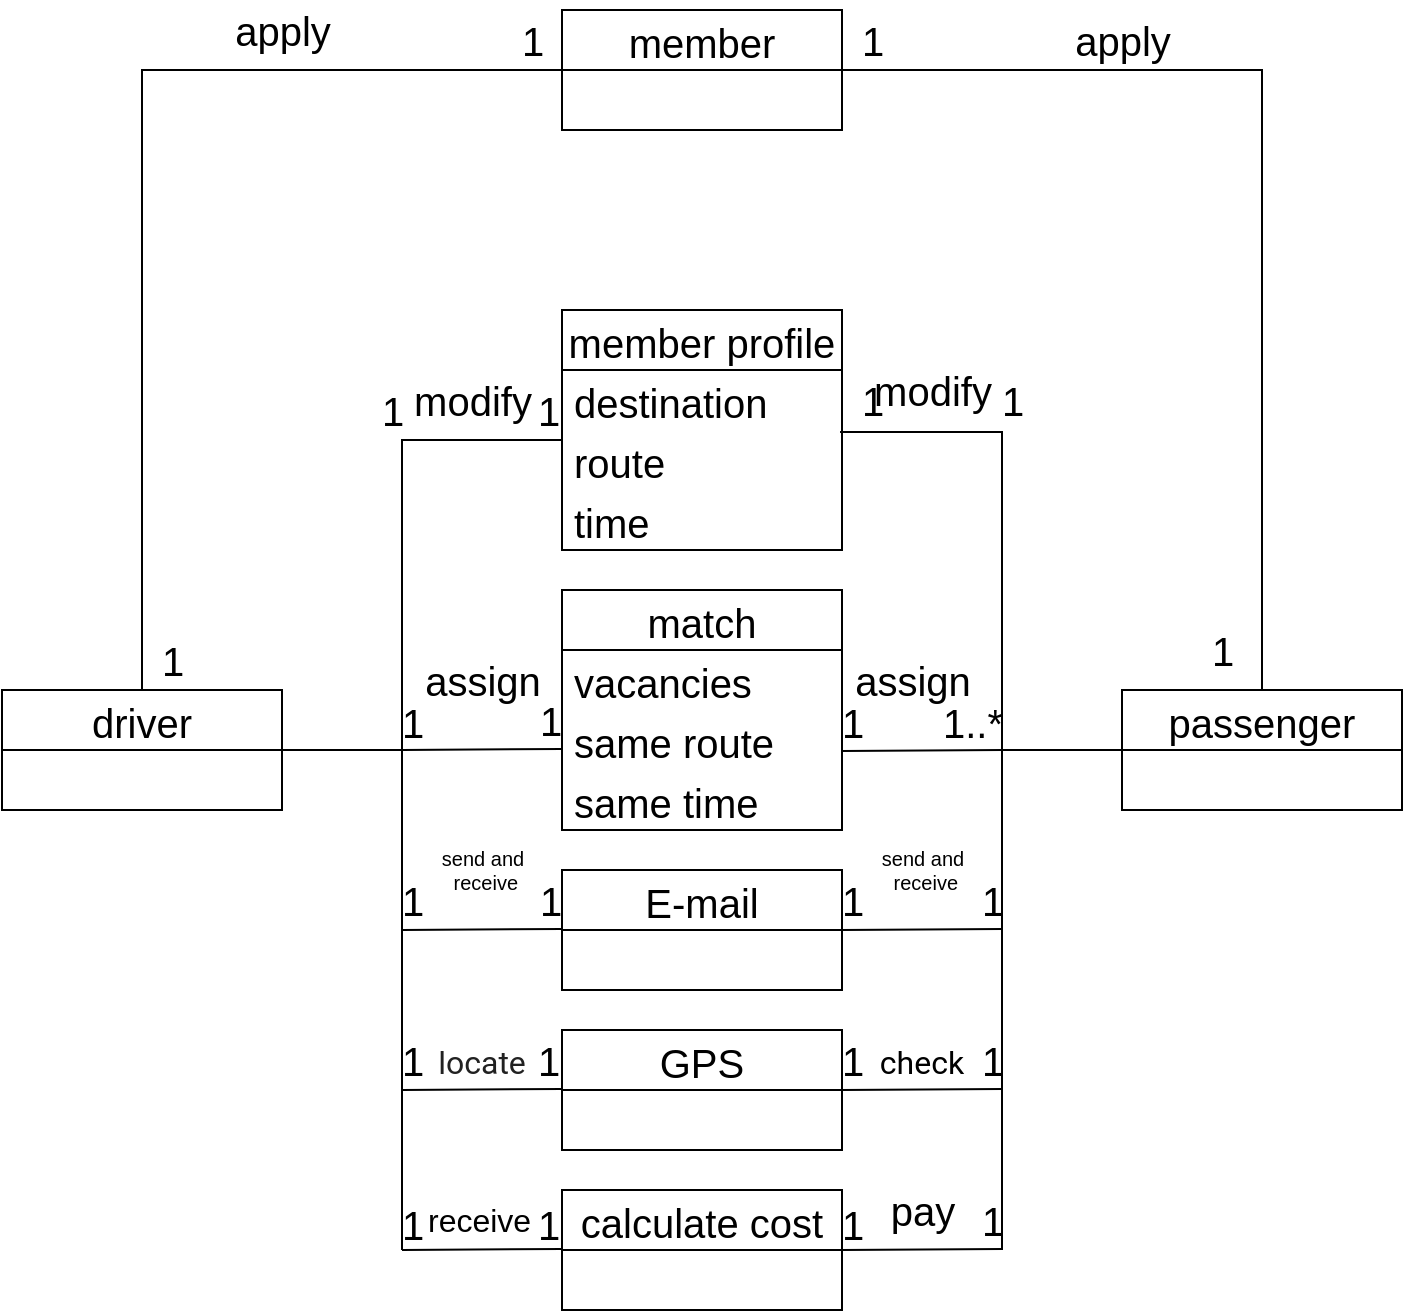 <mxfile version="18.0.6" type="device"><diagram id="4w9VsvgNRBpLZ9Vrv5Sk" name="作業"><mxGraphModel dx="711" dy="610" grid="1" gridSize="10" guides="1" tooltips="1" connect="1" arrows="1" fold="1" page="1" pageScale="1" pageWidth="827" pageHeight="1169" math="0" shadow="0"><root><mxCell id="gzULPtIPlF57TzexlcSB-0"/><mxCell id="gzULPtIPlF57TzexlcSB-1" parent="gzULPtIPlF57TzexlcSB-0"/><mxCell id="J-qerTg82WemNmqLbFfI-0" value="member" style="swimlane;fontStyle=0;childLayout=stackLayout;horizontal=1;startSize=30;horizontalStack=0;resizeParent=1;resizeParentMax=0;resizeLast=0;collapsible=1;marginBottom=0;fontSize=20;" vertex="1" parent="gzULPtIPlF57TzexlcSB-1"><mxGeometry x="370" y="110" width="140" height="60" as="geometry"><mxRectangle x="290" y="310" width="70" height="30" as="alternateBounds"/></mxGeometry></mxCell><mxCell id="J-qerTg82WemNmqLbFfI-1" value="passenger" style="swimlane;fontStyle=0;childLayout=stackLayout;horizontal=1;startSize=30;horizontalStack=0;resizeParent=1;resizeParentMax=0;resizeLast=0;collapsible=1;marginBottom=0;fontSize=20;" vertex="1" parent="gzULPtIPlF57TzexlcSB-1"><mxGeometry x="650" y="450" width="140" height="60" as="geometry"><mxRectangle x="290" y="310" width="70" height="30" as="alternateBounds"/></mxGeometry></mxCell><mxCell id="J-qerTg82WemNmqLbFfI-2" value="driver" style="swimlane;fontStyle=0;childLayout=stackLayout;horizontal=1;startSize=30;horizontalStack=0;resizeParent=1;resizeParentMax=0;resizeLast=0;collapsible=1;marginBottom=0;fontSize=20;" vertex="1" parent="gzULPtIPlF57TzexlcSB-1"><mxGeometry x="90" y="450" width="140" height="60" as="geometry"><mxRectangle x="290" y="310" width="70" height="30" as="alternateBounds"/></mxGeometry></mxCell><mxCell id="J-qerTg82WemNmqLbFfI-3" value="GPS" style="swimlane;fontStyle=0;childLayout=stackLayout;horizontal=1;startSize=30;horizontalStack=0;resizeParent=1;resizeParentMax=0;resizeLast=0;collapsible=1;marginBottom=0;fontSize=20;" vertex="1" parent="gzULPtIPlF57TzexlcSB-1"><mxGeometry x="370" y="620" width="140" height="60" as="geometry"/></mxCell><mxCell id="J-qerTg82WemNmqLbFfI-4" value="E-mail" style="swimlane;fontStyle=0;childLayout=stackLayout;horizontal=1;startSize=30;horizontalStack=0;resizeParent=1;resizeParentMax=0;resizeLast=0;collapsible=1;marginBottom=0;fontSize=20;" vertex="1" parent="gzULPtIPlF57TzexlcSB-1"><mxGeometry x="370" y="540" width="140" height="60" as="geometry"/></mxCell><mxCell id="J-qerTg82WemNmqLbFfI-5" value="calculate cost" style="swimlane;fontStyle=0;childLayout=stackLayout;horizontal=1;startSize=30;horizontalStack=0;resizeParent=1;resizeParentMax=0;resizeLast=0;collapsible=1;marginBottom=0;fontSize=20;" vertex="1" parent="gzULPtIPlF57TzexlcSB-1"><mxGeometry x="370" y="700" width="140" height="60" as="geometry"/></mxCell><mxCell id="J-qerTg82WemNmqLbFfI-6" value="member profile" style="swimlane;fontStyle=0;childLayout=stackLayout;horizontal=1;startSize=30;horizontalStack=0;resizeParent=1;resizeParentMax=0;resizeLast=0;collapsible=1;marginBottom=0;fontSize=20;" vertex="1" parent="gzULPtIPlF57TzexlcSB-1"><mxGeometry x="370" y="260" width="140" height="120" as="geometry"/></mxCell><mxCell id="J-qerTg82WemNmqLbFfI-7" value="destination" style="text;strokeColor=none;fillColor=none;align=left;verticalAlign=middle;spacingLeft=4;spacingRight=4;overflow=hidden;points=[[0,0.5],[1,0.5]];portConstraint=eastwest;rotatable=0;fontSize=20;" vertex="1" parent="J-qerTg82WemNmqLbFfI-6"><mxGeometry y="30" width="140" height="30" as="geometry"/></mxCell><mxCell id="J-qerTg82WemNmqLbFfI-8" value="route" style="text;strokeColor=none;fillColor=none;align=left;verticalAlign=middle;spacingLeft=4;spacingRight=4;overflow=hidden;points=[[0,0.5],[1,0.5]];portConstraint=eastwest;rotatable=0;fontSize=20;" vertex="1" parent="J-qerTg82WemNmqLbFfI-6"><mxGeometry y="60" width="140" height="30" as="geometry"/></mxCell><mxCell id="J-qerTg82WemNmqLbFfI-9" value="time" style="text;strokeColor=none;fillColor=none;align=left;verticalAlign=middle;spacingLeft=4;spacingRight=4;overflow=hidden;points=[[0,0.5],[1,0.5]];portConstraint=eastwest;rotatable=0;fontSize=20;" vertex="1" parent="J-qerTg82WemNmqLbFfI-6"><mxGeometry y="90" width="140" height="30" as="geometry"/></mxCell><mxCell id="J-qerTg82WemNmqLbFfI-10" value="match" style="swimlane;fontStyle=0;childLayout=stackLayout;horizontal=1;startSize=30;horizontalStack=0;resizeParent=1;resizeParentMax=0;resizeLast=0;collapsible=1;marginBottom=0;fontSize=20;" vertex="1" parent="gzULPtIPlF57TzexlcSB-1"><mxGeometry x="370" y="400" width="140" height="120" as="geometry"/></mxCell><mxCell id="J-qerTg82WemNmqLbFfI-11" value="vacancies" style="text;strokeColor=none;fillColor=none;align=left;verticalAlign=middle;spacingLeft=4;spacingRight=4;overflow=hidden;points=[[0,0.5],[1,0.5]];portConstraint=eastwest;rotatable=0;fontSize=20;" vertex="1" parent="J-qerTg82WemNmqLbFfI-10"><mxGeometry y="30" width="140" height="30" as="geometry"/></mxCell><mxCell id="J-qerTg82WemNmqLbFfI-12" value="same route" style="text;strokeColor=none;fillColor=none;align=left;verticalAlign=middle;spacingLeft=4;spacingRight=4;overflow=hidden;points=[[0,0.5],[1,0.5]];portConstraint=eastwest;rotatable=0;fontSize=20;" vertex="1" parent="J-qerTg82WemNmqLbFfI-10"><mxGeometry y="60" width="140" height="30" as="geometry"/></mxCell><mxCell id="J-qerTg82WemNmqLbFfI-13" value="same time" style="text;strokeColor=none;fillColor=none;align=left;verticalAlign=middle;spacingLeft=4;spacingRight=4;overflow=hidden;points=[[0,0.5],[1,0.5]];portConstraint=eastwest;rotatable=0;fontSize=20;" vertex="1" parent="J-qerTg82WemNmqLbFfI-10"><mxGeometry y="90" width="140" height="30" as="geometry"/></mxCell><mxCell id="J-qerTg82WemNmqLbFfI-14" value="" style="endArrow=none;html=1;rounded=0;fontSize=20;entryX=0;entryY=0.5;entryDx=0;entryDy=0;exitX=0.5;exitY=0;exitDx=0;exitDy=0;" edge="1" parent="gzULPtIPlF57TzexlcSB-1" source="J-qerTg82WemNmqLbFfI-2" target="J-qerTg82WemNmqLbFfI-0"><mxGeometry width="50" height="50" relative="1" as="geometry"><mxPoint x="430" y="300" as="sourcePoint"/><mxPoint x="480" y="250" as="targetPoint"/><Array as="points"><mxPoint x="160" y="140"/></Array></mxGeometry></mxCell><mxCell id="J-qerTg82WemNmqLbFfI-15" value="" style="endArrow=none;html=1;rounded=0;fontSize=20;entryX=1;entryY=0.5;entryDx=0;entryDy=0;exitX=0.5;exitY=0;exitDx=0;exitDy=0;" edge="1" parent="gzULPtIPlF57TzexlcSB-1" source="J-qerTg82WemNmqLbFfI-1" target="J-qerTg82WemNmqLbFfI-0"><mxGeometry width="50" height="50" relative="1" as="geometry"><mxPoint x="170" y="460" as="sourcePoint"/><mxPoint x="380" y="150" as="targetPoint"/><Array as="points"><mxPoint x="720" y="140"/></Array></mxGeometry></mxCell><mxCell id="J-qerTg82WemNmqLbFfI-16" value="apply" style="text;html=1;align=center;verticalAlign=middle;resizable=0;points=[];autosize=1;strokeColor=none;fillColor=none;fontSize=20;" vertex="1" parent="gzULPtIPlF57TzexlcSB-1"><mxGeometry x="620" y="110" width="60" height="30" as="geometry"/></mxCell><mxCell id="J-qerTg82WemNmqLbFfI-17" value="1" style="text;html=1;align=center;verticalAlign=middle;resizable=0;points=[];autosize=1;strokeColor=none;fillColor=none;fontSize=20;" vertex="1" parent="gzULPtIPlF57TzexlcSB-1"><mxGeometry x="510" y="110" width="30" height="30" as="geometry"/></mxCell><mxCell id="J-qerTg82WemNmqLbFfI-18" value="1" style="text;html=1;align=center;verticalAlign=middle;resizable=0;points=[];autosize=1;strokeColor=none;fillColor=none;fontSize=20;" vertex="1" parent="gzULPtIPlF57TzexlcSB-1"><mxGeometry x="685" y="415" width="30" height="30" as="geometry"/></mxCell><mxCell id="J-qerTg82WemNmqLbFfI-19" value="1" style="text;html=1;align=center;verticalAlign=middle;resizable=0;points=[];autosize=1;strokeColor=none;fillColor=none;fontSize=20;" vertex="1" parent="gzULPtIPlF57TzexlcSB-1"><mxGeometry x="340" y="110" width="30" height="30" as="geometry"/></mxCell><mxCell id="J-qerTg82WemNmqLbFfI-20" value="apply" style="text;html=1;align=center;verticalAlign=middle;resizable=0;points=[];autosize=1;strokeColor=none;fillColor=none;fontSize=20;" vertex="1" parent="gzULPtIPlF57TzexlcSB-1"><mxGeometry x="200" y="105" width="60" height="30" as="geometry"/></mxCell><mxCell id="J-qerTg82WemNmqLbFfI-21" value="1" style="text;html=1;align=center;verticalAlign=middle;resizable=0;points=[];autosize=1;strokeColor=none;fillColor=none;fontSize=20;" vertex="1" parent="gzULPtIPlF57TzexlcSB-1"><mxGeometry x="160" y="420" width="30" height="30" as="geometry"/></mxCell><mxCell id="J-qerTg82WemNmqLbFfI-22" value="" style="endArrow=none;html=1;rounded=0;fontSize=20;exitX=1;exitY=0.5;exitDx=0;exitDy=0;entryX=0;entryY=1.167;entryDx=0;entryDy=0;entryPerimeter=0;" edge="1" parent="gzULPtIPlF57TzexlcSB-1" source="J-qerTg82WemNmqLbFfI-2" target="J-qerTg82WemNmqLbFfI-7"><mxGeometry width="50" height="50" relative="1" as="geometry"><mxPoint x="430" y="400" as="sourcePoint"/><mxPoint x="480" y="350" as="targetPoint"/><Array as="points"><mxPoint x="290" y="480"/><mxPoint x="290" y="325"/></Array></mxGeometry></mxCell><mxCell id="J-qerTg82WemNmqLbFfI-23" value="" style="endArrow=none;html=1;rounded=0;fontSize=20;exitX=0;exitY=0.5;exitDx=0;exitDy=0;entryX=0.993;entryY=0.033;entryDx=0;entryDy=0;entryPerimeter=0;" edge="1" parent="gzULPtIPlF57TzexlcSB-1" source="J-qerTg82WemNmqLbFfI-1" target="J-qerTg82WemNmqLbFfI-8"><mxGeometry width="50" height="50" relative="1" as="geometry"><mxPoint x="640" y="480" as="sourcePoint"/><mxPoint x="480" y="440" as="targetPoint"/><Array as="points"><mxPoint x="590" y="480"/><mxPoint x="590" y="321"/></Array></mxGeometry></mxCell><mxCell id="J-qerTg82WemNmqLbFfI-24" value="" style="endArrow=none;html=1;rounded=0;fontSize=20;" edge="1" parent="gzULPtIPlF57TzexlcSB-1"><mxGeometry width="50" height="50" relative="1" as="geometry"><mxPoint x="370" y="479.5" as="sourcePoint"/><mxPoint x="290" y="480" as="targetPoint"/></mxGeometry></mxCell><mxCell id="J-qerTg82WemNmqLbFfI-25" value="" style="endArrow=none;html=1;rounded=0;fontSize=20;" edge="1" parent="gzULPtIPlF57TzexlcSB-1"><mxGeometry width="50" height="50" relative="1" as="geometry"><mxPoint x="590" y="480" as="sourcePoint"/><mxPoint x="510" y="480.5" as="targetPoint"/></mxGeometry></mxCell><mxCell id="J-qerTg82WemNmqLbFfI-26" value="" style="endArrow=none;html=1;rounded=0;fontSize=20;" edge="1" parent="gzULPtIPlF57TzexlcSB-1"><mxGeometry width="50" height="50" relative="1" as="geometry"><mxPoint x="290" y="730" as="sourcePoint"/><mxPoint x="290" y="480" as="targetPoint"/><Array as="points"/></mxGeometry></mxCell><mxCell id="J-qerTg82WemNmqLbFfI-27" value="" style="endArrow=none;html=1;rounded=0;fontSize=20;" edge="1" parent="gzULPtIPlF57TzexlcSB-1"><mxGeometry width="50" height="50" relative="1" as="geometry"><mxPoint x="370" y="569.5" as="sourcePoint"/><mxPoint x="290" y="570" as="targetPoint"/></mxGeometry></mxCell><mxCell id="J-qerTg82WemNmqLbFfI-28" value="" style="endArrow=none;html=1;rounded=0;fontSize=20;" edge="1" parent="gzULPtIPlF57TzexlcSB-1"><mxGeometry width="50" height="50" relative="1" as="geometry"><mxPoint x="370" y="649.5" as="sourcePoint"/><mxPoint x="290" y="650" as="targetPoint"/></mxGeometry></mxCell><mxCell id="J-qerTg82WemNmqLbFfI-29" value="" style="endArrow=none;html=1;rounded=0;fontSize=20;" edge="1" parent="gzULPtIPlF57TzexlcSB-1"><mxGeometry width="50" height="50" relative="1" as="geometry"><mxPoint x="370" y="729.5" as="sourcePoint"/><mxPoint x="290" y="730" as="targetPoint"/></mxGeometry></mxCell><mxCell id="J-qerTg82WemNmqLbFfI-30" value="" style="endArrow=none;html=1;rounded=0;fontSize=20;" edge="1" parent="gzULPtIPlF57TzexlcSB-1"><mxGeometry width="50" height="50" relative="1" as="geometry"><mxPoint x="590" y="730" as="sourcePoint"/><mxPoint x="590" y="480" as="targetPoint"/><Array as="points"/></mxGeometry></mxCell><mxCell id="J-qerTg82WemNmqLbFfI-31" value="" style="endArrow=none;html=1;rounded=0;fontSize=20;" edge="1" parent="gzULPtIPlF57TzexlcSB-1"><mxGeometry width="50" height="50" relative="1" as="geometry"><mxPoint x="590" y="569.5" as="sourcePoint"/><mxPoint x="510" y="570" as="targetPoint"/></mxGeometry></mxCell><mxCell id="J-qerTg82WemNmqLbFfI-32" value="" style="endArrow=none;html=1;rounded=0;fontSize=20;" edge="1" parent="gzULPtIPlF57TzexlcSB-1"><mxGeometry width="50" height="50" relative="1" as="geometry"><mxPoint x="590" y="649.5" as="sourcePoint"/><mxPoint x="510" y="650" as="targetPoint"/></mxGeometry></mxCell><mxCell id="J-qerTg82WemNmqLbFfI-33" value="" style="endArrow=none;html=1;rounded=0;fontSize=20;" edge="1" parent="gzULPtIPlF57TzexlcSB-1"><mxGeometry width="50" height="50" relative="1" as="geometry"><mxPoint x="590" y="729.5" as="sourcePoint"/><mxPoint x="510" y="730" as="targetPoint"/></mxGeometry></mxCell><mxCell id="J-qerTg82WemNmqLbFfI-34" value="modify" style="text;html=1;align=center;verticalAlign=middle;resizable=0;points=[];autosize=1;strokeColor=none;fillColor=none;fontSize=20;" vertex="1" parent="gzULPtIPlF57TzexlcSB-1"><mxGeometry x="290" y="290" width="70" height="30" as="geometry"/></mxCell><mxCell id="J-qerTg82WemNmqLbFfI-35" value="1" style="text;html=1;align=center;verticalAlign=middle;resizable=0;points=[];autosize=1;strokeColor=none;fillColor=none;fontSize=20;" vertex="1" parent="gzULPtIPlF57TzexlcSB-1"><mxGeometry x="348" y="295" width="30" height="30" as="geometry"/></mxCell><mxCell id="J-qerTg82WemNmqLbFfI-36" value="1" style="text;html=1;align=center;verticalAlign=middle;resizable=0;points=[];autosize=1;strokeColor=none;fillColor=none;fontSize=20;" vertex="1" parent="gzULPtIPlF57TzexlcSB-1"><mxGeometry x="270" y="295" width="30" height="30" as="geometry"/></mxCell><mxCell id="J-qerTg82WemNmqLbFfI-37" value="1" style="text;html=1;align=center;verticalAlign=middle;resizable=0;points=[];autosize=1;strokeColor=none;fillColor=none;fontSize=20;" vertex="1" parent="gzULPtIPlF57TzexlcSB-1"><mxGeometry x="510" y="290" width="30" height="30" as="geometry"/></mxCell><mxCell id="J-qerTg82WemNmqLbFfI-38" value="1" style="text;html=1;align=center;verticalAlign=middle;resizable=0;points=[];autosize=1;strokeColor=none;fillColor=none;fontSize=20;" vertex="1" parent="gzULPtIPlF57TzexlcSB-1"><mxGeometry x="580" y="290" width="30" height="30" as="geometry"/></mxCell><mxCell id="J-qerTg82WemNmqLbFfI-39" value="1" style="text;html=1;align=center;verticalAlign=middle;resizable=0;points=[];autosize=1;strokeColor=none;fillColor=none;fontSize=20;" vertex="1" parent="gzULPtIPlF57TzexlcSB-1"><mxGeometry x="500" y="451" width="30" height="30" as="geometry"/></mxCell><mxCell id="J-qerTg82WemNmqLbFfI-40" value="1" style="text;html=1;align=center;verticalAlign=middle;resizable=0;points=[];autosize=1;strokeColor=none;fillColor=none;fontSize=20;" vertex="1" parent="gzULPtIPlF57TzexlcSB-1"><mxGeometry x="349" y="450" width="30" height="30" as="geometry"/></mxCell><mxCell id="J-qerTg82WemNmqLbFfI-41" value="modify" style="text;html=1;align=center;verticalAlign=middle;resizable=0;points=[];autosize=1;strokeColor=none;fillColor=none;fontSize=20;" vertex="1" parent="gzULPtIPlF57TzexlcSB-1"><mxGeometry x="520" y="285" width="70" height="30" as="geometry"/></mxCell><mxCell id="J-qerTg82WemNmqLbFfI-42" value="assign" style="text;html=1;align=center;verticalAlign=middle;resizable=0;points=[];autosize=1;strokeColor=none;fillColor=none;fontSize=20;" vertex="1" parent="gzULPtIPlF57TzexlcSB-1"><mxGeometry x="295" y="430" width="70" height="30" as="geometry"/></mxCell><mxCell id="J-qerTg82WemNmqLbFfI-43" value="1" style="text;html=1;align=center;verticalAlign=middle;resizable=0;points=[];autosize=1;strokeColor=none;fillColor=none;fontSize=20;" vertex="1" parent="gzULPtIPlF57TzexlcSB-1"><mxGeometry x="280" y="451" width="30" height="30" as="geometry"/></mxCell><mxCell id="J-qerTg82WemNmqLbFfI-44" value="1..*" style="text;html=1;align=center;verticalAlign=middle;resizable=0;points=[];autosize=1;strokeColor=none;fillColor=none;fontSize=20;" vertex="1" parent="gzULPtIPlF57TzexlcSB-1"><mxGeometry x="550" y="451" width="50" height="30" as="geometry"/></mxCell><mxCell id="J-qerTg82WemNmqLbFfI-45" value="assign" style="text;html=1;align=center;verticalAlign=middle;resizable=0;points=[];autosize=1;strokeColor=none;fillColor=none;fontSize=20;" vertex="1" parent="gzULPtIPlF57TzexlcSB-1"><mxGeometry x="510" y="430" width="70" height="30" as="geometry"/></mxCell><mxCell id="J-qerTg82WemNmqLbFfI-46" value="send and&lt;br&gt;&amp;nbsp;receive" style="text;html=1;align=center;verticalAlign=middle;resizable=0;points=[];autosize=1;strokeColor=none;fillColor=none;fontSize=10;" vertex="1" parent="gzULPtIPlF57TzexlcSB-1"><mxGeometry x="300" y="525" width="60" height="30" as="geometry"/></mxCell><mxCell id="J-qerTg82WemNmqLbFfI-47" value="send and&lt;br&gt;&amp;nbsp;receive" style="text;html=1;align=center;verticalAlign=middle;resizable=0;points=[];autosize=1;strokeColor=none;fillColor=none;fontSize=10;" vertex="1" parent="gzULPtIPlF57TzexlcSB-1"><mxGeometry x="520" y="525" width="60" height="30" as="geometry"/></mxCell><mxCell id="J-qerTg82WemNmqLbFfI-48" value="1" style="text;html=1;align=center;verticalAlign=middle;resizable=0;points=[];autosize=1;strokeColor=none;fillColor=none;fontSize=20;" vertex="1" parent="gzULPtIPlF57TzexlcSB-1"><mxGeometry x="280" y="540" width="30" height="30" as="geometry"/></mxCell><mxCell id="J-qerTg82WemNmqLbFfI-49" value="1" style="text;html=1;align=center;verticalAlign=middle;resizable=0;points=[];autosize=1;strokeColor=none;fillColor=none;fontSize=20;" vertex="1" parent="gzULPtIPlF57TzexlcSB-1"><mxGeometry x="349" y="540" width="30" height="30" as="geometry"/></mxCell><mxCell id="J-qerTg82WemNmqLbFfI-50" value="1" style="text;html=1;align=center;verticalAlign=middle;resizable=0;points=[];autosize=1;strokeColor=none;fillColor=none;fontSize=20;" vertex="1" parent="gzULPtIPlF57TzexlcSB-1"><mxGeometry x="500" y="540" width="30" height="30" as="geometry"/></mxCell><mxCell id="J-qerTg82WemNmqLbFfI-51" value="1" style="text;html=1;align=center;verticalAlign=middle;resizable=0;points=[];autosize=1;strokeColor=none;fillColor=none;fontSize=20;" vertex="1" parent="gzULPtIPlF57TzexlcSB-1"><mxGeometry x="570" y="540" width="30" height="30" as="geometry"/></mxCell><mxCell id="J-qerTg82WemNmqLbFfI-52" value="&lt;span style=&quot;color: rgba(0, 0, 0, 0.87); font-family: Roboto, RobotoDraft, Helvetica, Arial, sans-serif; font-size: medium; font-style: normal; font-variant-ligatures: normal; font-variant-caps: normal; font-weight: 400; letter-spacing: normal; orphans: 2; text-indent: 0px; text-transform: none; widows: 2; word-spacing: 0px; -webkit-text-stroke-width: 0px; background-color: rgb(255, 255, 255); text-decoration-thickness: initial; text-decoration-style: initial; text-decoration-color: initial; float: none; display: inline !important;&quot;&gt;locate&lt;/span&gt;" style="text;whiteSpace=wrap;html=1;fontSize=10;align=center;" vertex="1" parent="gzULPtIPlF57TzexlcSB-1"><mxGeometry x="295" y="620" width="70" height="30" as="geometry"/></mxCell><mxCell id="J-qerTg82WemNmqLbFfI-53" value="&lt;font size=&quot;3&quot; face=&quot;Roboto, RobotoDraft, Helvetica, Arial, sans-serif&quot;&gt;&lt;span style=&quot;background-color: rgb(255, 255, 255);&quot;&gt;check&lt;/span&gt;&lt;/font&gt;" style="text;whiteSpace=wrap;html=1;fontSize=10;align=center;" vertex="1" parent="gzULPtIPlF57TzexlcSB-1"><mxGeometry x="515" y="620" width="70" height="30" as="geometry"/></mxCell><mxCell id="J-qerTg82WemNmqLbFfI-54" value="&lt;font style=&quot;font-size: 20px;&quot;&gt;pay&lt;/font&gt;" style="text;html=1;align=center;verticalAlign=middle;resizable=0;points=[];autosize=1;strokeColor=none;fillColor=none;fontSize=14;fontColor=#000000;" vertex="1" parent="gzULPtIPlF57TzexlcSB-1"><mxGeometry x="525" y="700" width="50" height="20" as="geometry"/></mxCell><mxCell id="J-qerTg82WemNmqLbFfI-55" value="1" style="text;html=1;align=center;verticalAlign=middle;resizable=0;points=[];autosize=1;strokeColor=none;fillColor=none;fontSize=20;" vertex="1" parent="gzULPtIPlF57TzexlcSB-1"><mxGeometry x="570" y="620" width="30" height="30" as="geometry"/></mxCell><mxCell id="J-qerTg82WemNmqLbFfI-56" value="1" style="text;html=1;align=center;verticalAlign=middle;resizable=0;points=[];autosize=1;strokeColor=none;fillColor=none;fontSize=20;" vertex="1" parent="gzULPtIPlF57TzexlcSB-1"><mxGeometry x="500" y="620" width="30" height="30" as="geometry"/></mxCell><mxCell id="J-qerTg82WemNmqLbFfI-57" value="1" style="text;html=1;align=center;verticalAlign=middle;resizable=0;points=[];autosize=1;strokeColor=none;fillColor=none;fontSize=20;" vertex="1" parent="gzULPtIPlF57TzexlcSB-1"><mxGeometry x="348" y="620" width="30" height="30" as="geometry"/></mxCell><mxCell id="J-qerTg82WemNmqLbFfI-58" value="1" style="text;html=1;align=center;verticalAlign=middle;resizable=0;points=[];autosize=1;strokeColor=none;fillColor=none;fontSize=20;" vertex="1" parent="gzULPtIPlF57TzexlcSB-1"><mxGeometry x="280" y="620" width="30" height="30" as="geometry"/></mxCell><mxCell id="J-qerTg82WemNmqLbFfI-59" value="1" style="text;html=1;align=center;verticalAlign=middle;resizable=0;points=[];autosize=1;strokeColor=none;fillColor=none;fontSize=20;" vertex="1" parent="gzULPtIPlF57TzexlcSB-1"><mxGeometry x="570" y="700" width="30" height="30" as="geometry"/></mxCell><mxCell id="J-qerTg82WemNmqLbFfI-60" value="1" style="text;html=1;align=center;verticalAlign=middle;resizable=0;points=[];autosize=1;strokeColor=none;fillColor=none;fontSize=20;" vertex="1" parent="gzULPtIPlF57TzexlcSB-1"><mxGeometry x="500" y="702" width="30" height="30" as="geometry"/></mxCell><mxCell id="J-qerTg82WemNmqLbFfI-61" value="1" style="text;html=1;align=center;verticalAlign=middle;resizable=0;points=[];autosize=1;strokeColor=none;fillColor=none;fontSize=20;" vertex="1" parent="gzULPtIPlF57TzexlcSB-1"><mxGeometry x="348" y="702" width="30" height="30" as="geometry"/></mxCell><mxCell id="J-qerTg82WemNmqLbFfI-62" value="1" style="text;html=1;align=center;verticalAlign=middle;resizable=0;points=[];autosize=1;strokeColor=none;fillColor=none;fontSize=20;" vertex="1" parent="gzULPtIPlF57TzexlcSB-1"><mxGeometry x="280" y="702" width="30" height="30" as="geometry"/></mxCell><mxCell id="J-qerTg82WemNmqLbFfI-63" value="&lt;font style=&quot;font-size: 16px;&quot;&gt;receive&lt;/font&gt;" style="text;whiteSpace=wrap;html=1;fontSize=20;fontColor=#000000;" vertex="1" parent="gzULPtIPlF57TzexlcSB-1"><mxGeometry x="301" y="695" width="90" height="40" as="geometry"/></mxCell></root></mxGraphModel></diagram></mxfile>